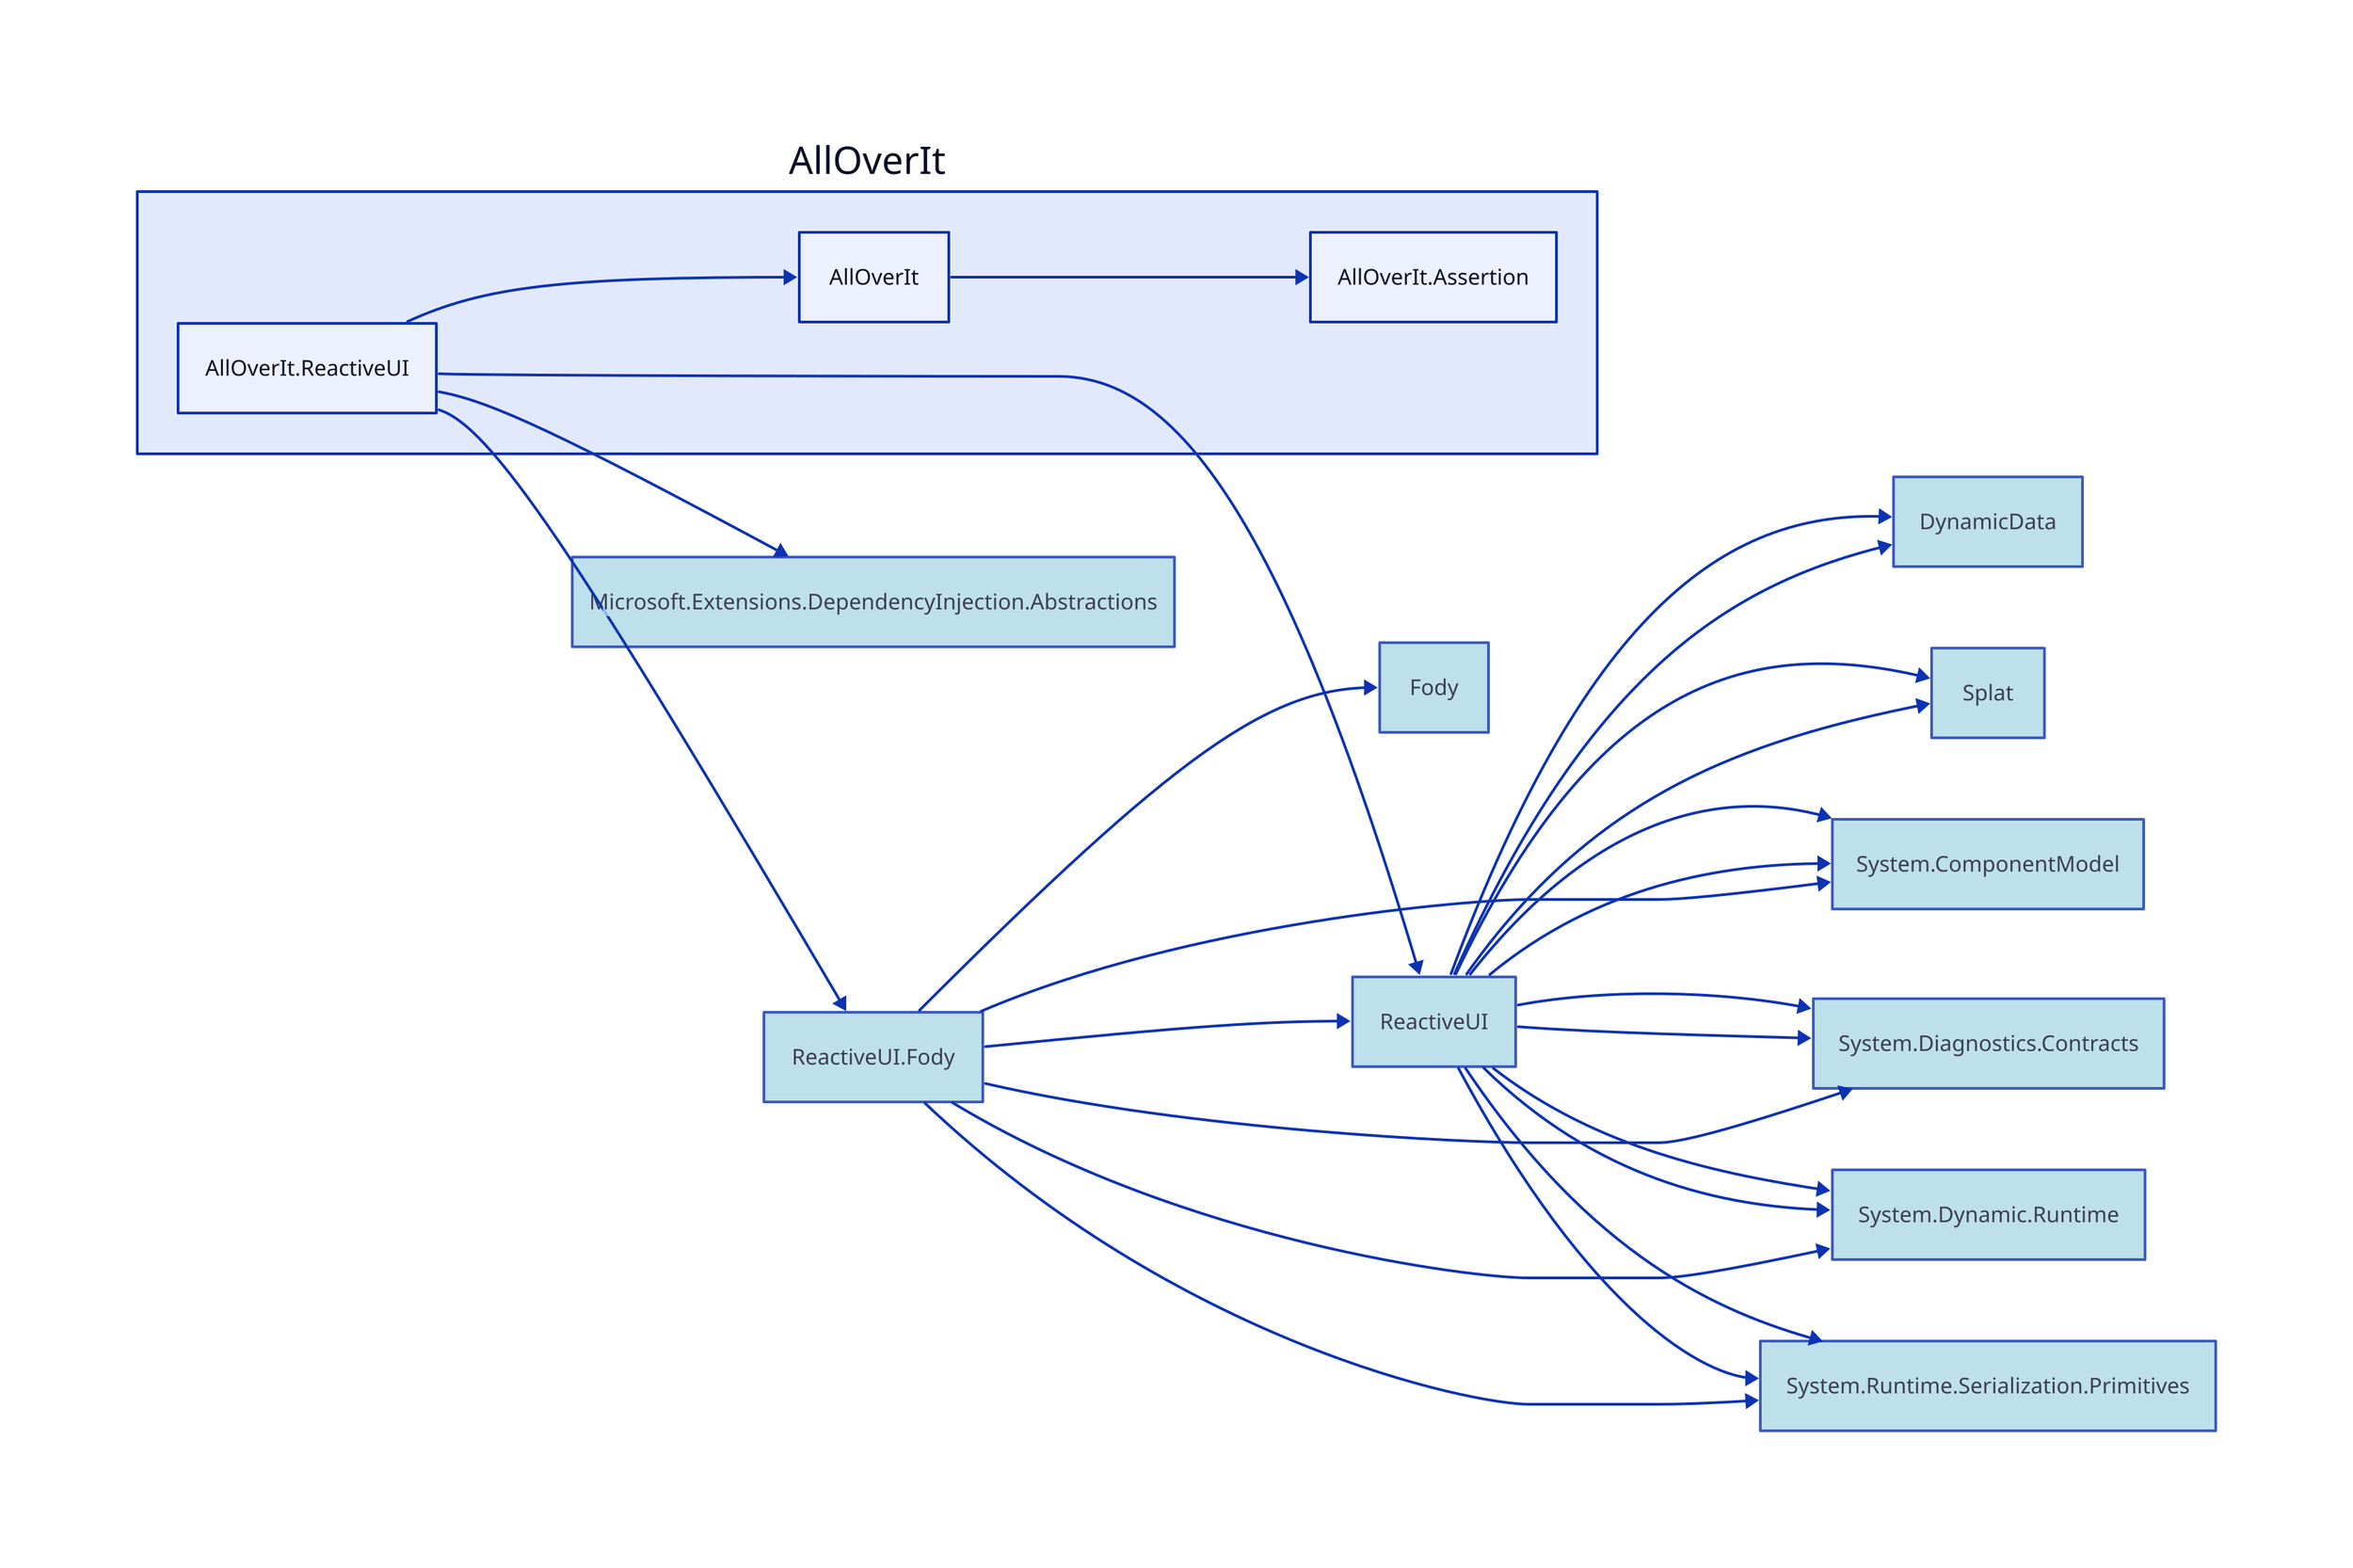 direction: right

aoi: AllOverIt
aoi.alloverit-reactiveui: AllOverIt.ReactiveUI
aoi.alloverit: AllOverIt
aoi.alloverit-assertion: AllOverIt.Assertion
microsoft-extensions-dependencyinjection-abstractions: Microsoft.Extensions.DependencyInjection.Abstractions
microsoft-extensions-dependencyinjection-abstractions.style.fill: lightblue
microsoft-extensions-dependencyinjection-abstractions.style.opacity: 0.8
reactiveui: ReactiveUI
reactiveui.style.fill: lightblue
reactiveui.style.opacity: 0.8
dynamicdata: DynamicData
dynamicdata.style.fill: lightblue
dynamicdata.style.opacity: 0.8
splat: Splat
splat.style.fill: lightblue
splat.style.opacity: 0.8
system-componentmodel: System.ComponentModel
system-componentmodel.style.fill: lightblue
system-componentmodel.style.opacity: 0.8
system-diagnostics-contracts: System.Diagnostics.Contracts
system-diagnostics-contracts.style.fill: lightblue
system-diagnostics-contracts.style.opacity: 0.8
system-dynamic-runtime: System.Dynamic.Runtime
system-dynamic-runtime.style.fill: lightblue
system-dynamic-runtime.style.opacity: 0.8
system-runtime-serialization-primitives: System.Runtime.Serialization.Primitives
system-runtime-serialization-primitives.style.fill: lightblue
system-runtime-serialization-primitives.style.opacity: 0.8
reactiveui-fody: ReactiveUI.Fody
reactiveui-fody.style.fill: lightblue
reactiveui-fody.style.opacity: 0.8
fody: Fody
fody.style.fill: lightblue
fody.style.opacity: 0.8

aoi.alloverit <- aoi.alloverit-reactiveui
aoi.alloverit-assertion <- aoi.alloverit
microsoft-extensions-dependencyinjection-abstractions <- aoi.alloverit-reactiveui
reactiveui <- aoi.alloverit-reactiveui
dynamicdata <- reactiveui
splat <- reactiveui
system-componentmodel <- reactiveui
system-diagnostics-contracts <- reactiveui
system-dynamic-runtime <- reactiveui
system-runtime-serialization-primitives <- reactiveui
reactiveui-fody <- aoi.alloverit-reactiveui
reactiveui <- reactiveui-fody
dynamicdata <- reactiveui
splat <- reactiveui
system-componentmodel <- reactiveui
system-diagnostics-contracts <- reactiveui
system-dynamic-runtime <- reactiveui
system-runtime-serialization-primitives <- reactiveui
fody <- reactiveui-fody
system-componentmodel <- reactiveui-fody
system-diagnostics-contracts <- reactiveui-fody
system-dynamic-runtime <- reactiveui-fody
system-runtime-serialization-primitives <- reactiveui-fody
